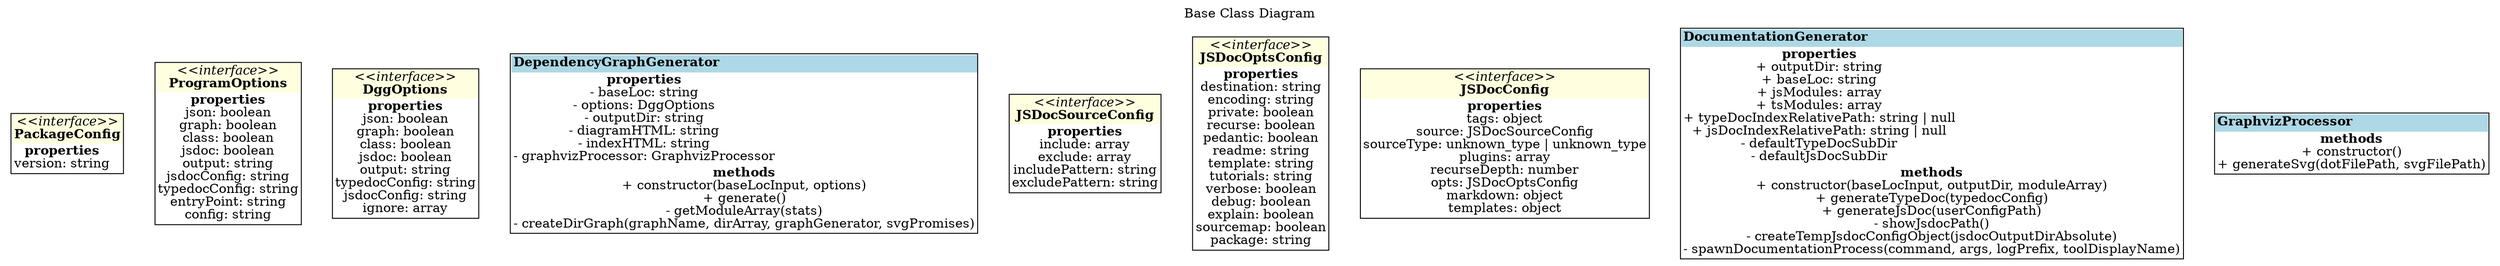 digraph {label="Base Class Diagram";
labelloc="t";
"PackageConfig" [shape=none, label=<<TABLE cellspacing="0" cellborder="0" align="left">
<TR><TD align="center" bgcolor="lightyellow"><I>&lt;&lt;interface&gt;&gt;</I><BR/><B>PackageConfig</B></TD></TR>
<TR><TD align="left"><B>properties</B><BR/>
version: string<BR/>
</TD></TR>
</TABLE>>];

"ProgramOptions" [shape=none, label=<<TABLE cellspacing="0" cellborder="0" align="left">
<TR><TD align="center" bgcolor="lightyellow"><I>&lt;&lt;interface&gt;&gt;</I><BR/><B>ProgramOptions</B></TD></TR>
<TR><TD align="left"><B>properties</B><BR/>
json: boolean<BR/>
graph: boolean<BR/>
class: boolean<BR/>
jsdoc: boolean<BR/>
output: string<BR/>
jsdocConfig: string<BR/>
typedocConfig: string<BR/>
entryPoint: string<BR/>
config: string<BR/>
</TD></TR>
</TABLE>>];

"DggOptions" [shape=none, label=<<TABLE cellspacing="0" cellborder="0" align="left">
<TR><TD align="center" bgcolor="lightyellow"><I>&lt;&lt;interface&gt;&gt;</I><BR/><B>DggOptions</B></TD></TR>
<TR><TD align="left"><B>properties</B><BR/>
json: boolean<BR/>
graph: boolean<BR/>
class: boolean<BR/>
jsdoc: boolean<BR/>
output: string<BR/>
typedocConfig: string<BR/>
jsdocConfig: string<BR/>
ignore: array<BR/>
</TD></TR>
</TABLE>>];

"DependencyGraphGenerator" [shape=none, label=<<TABLE cellspacing="0" cellborder="0" align="left">
<TR><TD align="left" bgcolor="lightblue"><B>DependencyGraphGenerator</B></TD></TR>
<TR><TD align="left"><B>properties</B><BR/>
- baseLoc: string<BR/>
- options: DggOptions<BR/>
- outputDir: string<BR/>
- diagramHTML: string<BR/>
- indexHTML: string<BR/>
- graphvizProcessor: GraphvizProcessor<BR/>
</TD></TR>
<TR><TD align="left"><B>methods</B><BR/>
+ constructor(baseLocInput, options)<BR/>
+ generate()<BR/>
- getModuleArray(stats)<BR/>
- createDirGraph(graphName, dirArray, graphGenerator, svgPromises)<BR/>
</TD></TR>
</TABLE>>];

"JSDocSourceConfig" [shape=none, label=<<TABLE cellspacing="0" cellborder="0" align="left">
<TR><TD align="center" bgcolor="lightyellow"><I>&lt;&lt;interface&gt;&gt;</I><BR/><B>JSDocSourceConfig</B></TD></TR>
<TR><TD align="left"><B>properties</B><BR/>
include: array<BR/>
exclude: array<BR/>
includePattern: string<BR/>
excludePattern: string<BR/>
</TD></TR>
</TABLE>>];

"JSDocOptsConfig" [shape=none, label=<<TABLE cellspacing="0" cellborder="0" align="left">
<TR><TD align="center" bgcolor="lightyellow"><I>&lt;&lt;interface&gt;&gt;</I><BR/><B>JSDocOptsConfig</B></TD></TR>
<TR><TD align="left"><B>properties</B><BR/>
destination: string<BR/>
encoding: string<BR/>
private: boolean<BR/>
recurse: boolean<BR/>
pedantic: boolean<BR/>
readme: string<BR/>
template: string<BR/>
tutorials: string<BR/>
verbose: boolean<BR/>
debug: boolean<BR/>
explain: boolean<BR/>
sourcemap: boolean<BR/>
package: string<BR/>
</TD></TR>
</TABLE>>];

"JSDocConfig" [shape=none, label=<<TABLE cellspacing="0" cellborder="0" align="left">
<TR><TD align="center" bgcolor="lightyellow"><I>&lt;&lt;interface&gt;&gt;</I><BR/><B>JSDocConfig</B></TD></TR>
<TR><TD align="left"><B>properties</B><BR/>
tags: object<BR/>
source: JSDocSourceConfig<BR/>
sourceType: unknown_type | unknown_type<BR/>
plugins: array<BR/>
recurseDepth: number<BR/>
opts: JSDocOptsConfig<BR/>
markdown: object<BR/>
templates: object<BR/>
</TD></TR>
</TABLE>>];

"DocumentationGenerator" [shape=none, label=<<TABLE cellspacing="0" cellborder="0" align="left">
<TR><TD align="left" bgcolor="lightblue"><B>DocumentationGenerator</B></TD></TR>
<TR><TD align="left"><B>properties</B><BR/>
+ outputDir: string<BR/>
+ baseLoc: string<BR/>
+ jsModules: array<BR/>
+ tsModules: array<BR/>
+ typeDocIndexRelativePath: string | null<BR/>
+ jsDocIndexRelativePath: string | null<BR/>
- defaultTypeDocSubDir<BR/>
- defaultJsDocSubDir<BR/>
</TD></TR>
<TR><TD align="left"><B>methods</B><BR/>
+ constructor(baseLocInput, outputDir, moduleArray)<BR/>
+ generateTypeDoc(typedocConfig)<BR/>
+ generateJsDoc(userConfigPath)<BR/>
- showJsdocPath()<BR/>
- createTempJsdocConfigObject(jsdocOutputDirAbsolute)<BR/>
- spawnDocumentationProcess(command, args, logPrefix, toolDisplayName)<BR/>
</TD></TR>
</TABLE>>];

"GraphvizProcessor" [shape=none, label=<<TABLE cellspacing="0" cellborder="0" align="left">
<TR><TD align="left" bgcolor="lightblue"><B>GraphvizProcessor</B></TD></TR>
<TR><TD align="left"><B>methods</B><BR/>
+ constructor()<BR/>
+ generateSvg(dotFilePath, svgFilePath)<BR/>
</TD></TR>
</TABLE>>];

}

